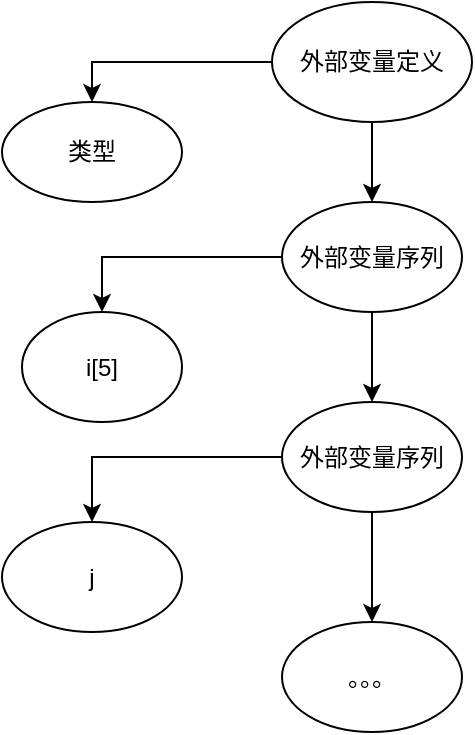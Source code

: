 <mxfile version="21.7.5" type="device">
  <diagram name="第 1 页" id="1oMsVFiBbRYVfmmcZz7F">
    <mxGraphModel dx="1082" dy="1764" grid="1" gridSize="10" guides="1" tooltips="1" connect="1" arrows="1" fold="1" page="1" pageScale="1" pageWidth="827" pageHeight="1169" math="0" shadow="0">
      <root>
        <mxCell id="0" />
        <mxCell id="1" parent="0" />
        <mxCell id="hRdH6rzwgM6ZrKGUw40h-21" style="edgeStyle=orthogonalEdgeStyle;rounded=0;orthogonalLoop=1;jettySize=auto;html=1;entryX=0.5;entryY=0;entryDx=0;entryDy=0;" parent="1" source="hRdH6rzwgM6ZrKGUw40h-2" target="hRdH6rzwgM6ZrKGUw40h-5" edge="1">
          <mxGeometry relative="1" as="geometry" />
        </mxCell>
        <mxCell id="hRdH6rzwgM6ZrKGUw40h-22" style="edgeStyle=orthogonalEdgeStyle;rounded=0;orthogonalLoop=1;jettySize=auto;html=1;exitX=0.5;exitY=1;exitDx=0;exitDy=0;entryX=0.5;entryY=0;entryDx=0;entryDy=0;" parent="1" source="hRdH6rzwgM6ZrKGUw40h-2" target="hRdH6rzwgM6ZrKGUw40h-9" edge="1">
          <mxGeometry relative="1" as="geometry" />
        </mxCell>
        <mxCell id="hRdH6rzwgM6ZrKGUw40h-2" value="外部变量定义" style="ellipse;whiteSpace=wrap;html=1;" parent="1" vertex="1">
          <mxGeometry x="314" y="-1080" width="100" height="60" as="geometry" />
        </mxCell>
        <mxCell id="hRdH6rzwgM6ZrKGUw40h-5" value="类型" style="ellipse;whiteSpace=wrap;html=1;" parent="1" vertex="1">
          <mxGeometry x="179" y="-1030" width="90" height="50" as="geometry" />
        </mxCell>
        <mxCell id="hRdH6rzwgM6ZrKGUw40h-16" value="" style="edgeStyle=orthogonalEdgeStyle;rounded=0;orthogonalLoop=1;jettySize=auto;html=1;" parent="1" source="hRdH6rzwgM6ZrKGUw40h-9" target="hRdH6rzwgM6ZrKGUw40h-15" edge="1">
          <mxGeometry relative="1" as="geometry" />
        </mxCell>
        <mxCell id="hRdH6rzwgM6ZrKGUw40h-24" style="edgeStyle=orthogonalEdgeStyle;rounded=0;orthogonalLoop=1;jettySize=auto;html=1;exitX=0;exitY=0.5;exitDx=0;exitDy=0;entryX=0.5;entryY=0;entryDx=0;entryDy=0;" parent="1" source="hRdH6rzwgM6ZrKGUw40h-9" target="hRdH6rzwgM6ZrKGUw40h-13" edge="1">
          <mxGeometry relative="1" as="geometry" />
        </mxCell>
        <mxCell id="hRdH6rzwgM6ZrKGUw40h-9" value="外部变量序列" style="ellipse;whiteSpace=wrap;html=1;" parent="1" vertex="1">
          <mxGeometry x="319" y="-980" width="90" height="55" as="geometry" />
        </mxCell>
        <mxCell id="hRdH6rzwgM6ZrKGUw40h-13" value="i[5]" style="ellipse;whiteSpace=wrap;html=1;" parent="1" vertex="1">
          <mxGeometry x="189" y="-925" width="80" height="55" as="geometry" />
        </mxCell>
        <mxCell id="hRdH6rzwgM6ZrKGUw40h-18" value="" style="edgeStyle=orthogonalEdgeStyle;rounded=0;orthogonalLoop=1;jettySize=auto;html=1;" parent="1" source="hRdH6rzwgM6ZrKGUw40h-15" target="hRdH6rzwgM6ZrKGUw40h-17" edge="1">
          <mxGeometry relative="1" as="geometry" />
        </mxCell>
        <mxCell id="hRdH6rzwgM6ZrKGUw40h-20" value="" style="edgeStyle=orthogonalEdgeStyle;rounded=0;orthogonalLoop=1;jettySize=auto;html=1;" parent="1" source="hRdH6rzwgM6ZrKGUw40h-15" target="hRdH6rzwgM6ZrKGUw40h-19" edge="1">
          <mxGeometry relative="1" as="geometry" />
        </mxCell>
        <mxCell id="hRdH6rzwgM6ZrKGUw40h-15" value="外部变量序列" style="ellipse;whiteSpace=wrap;html=1;" parent="1" vertex="1">
          <mxGeometry x="319" y="-880" width="90" height="55" as="geometry" />
        </mxCell>
        <mxCell id="hRdH6rzwgM6ZrKGUw40h-17" value="j" style="ellipse;whiteSpace=wrap;html=1;" parent="1" vertex="1">
          <mxGeometry x="179" y="-820" width="90" height="55" as="geometry" />
        </mxCell>
        <mxCell id="hRdH6rzwgM6ZrKGUw40h-19" value="。。。" style="ellipse;whiteSpace=wrap;html=1;" parent="1" vertex="1">
          <mxGeometry x="319" y="-770" width="90" height="55" as="geometry" />
        </mxCell>
      </root>
    </mxGraphModel>
  </diagram>
</mxfile>
